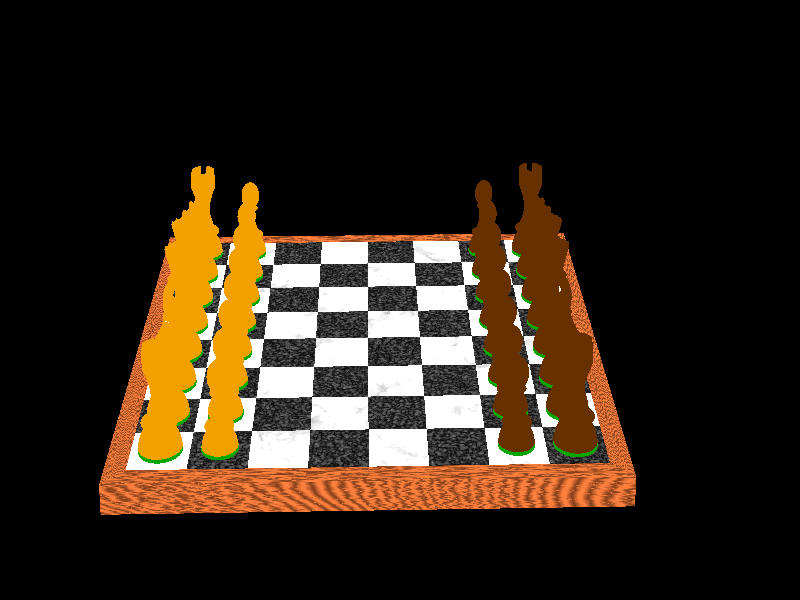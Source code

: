 global_settings { assumed_gamma 2.2 }

#include "shapes.inc"
#include "colors.inc"
#include "textures.inc"
#include "skies.inc"
#include "metals.inc"
#include "woods.inc"

#declare JUMP_START  = 0.5;
#declare JUMP_HEIGHT = 7;

camera {
    angle 0
    location <200, 75, 0>
    direction <2, 2, 2>
    up <0, 1, 0>
    right x * 2
    look_at <-3, 3, 5>
    //rotate<0, -360 * (clock + 0.000001), 0>
}

light_source {
    <800, 600, -200>
    colour White
}

#declare PawnBase = union {
    intersection {
        sphere { <0, 0, 0>, 2.5 }
        plane { -y, 0 }
    }
    cylinder {
        0, y*0.35, 2.5
        pigment { green 0.65 }
    }
}

#declare PieceBase = union {
    intersection {
        sphere { <0, 0, 0>, 3 }
        plane { -y, 0 }
    }
    cylinder {
        0, y*0.35, 3.0
        pigment { green 0.65 }
    }
}

#declare Pawn = union {
    sphere { <0, 7, 0>, 1.5 }

    sphere {
        <0, 0, 0>, 1
        scale <1.2, 0.3, 1.2>
        translate 5.5*y
    }

    intersection {
        plane { y, 5.5 }
        object {
            Hyperboloid_Y
            translate 5*y
            scale <0.5, 1, 0.5>
        }
        plane { -y, -2.5 }
    }

    sphere {
        <0, 0, 0>, 1
        scale       <2, 0.5, 2>
        translate   <0, 2.3, 0>
    }
    object { PawnBase }
}


#declare Rook = union {
    intersection {
        union {
            plane { +x, -0.5 }
            plane { -x, -0.5 }
            plane { y, 9 }
        }

        union {
            plane { +z, -0.5 }
            plane { -z, -0.5 }
            plane { y, 9 }
        }

        plane { y, 10 }
        object {
            Cylinder_Y
            scale <2, 1, 2>
        }
        object {
            Cylinder_Y
            scale <1.2, 1, 1.2>
            inverse
        }
        plane { -y, -8 }
    }

    intersection {
        plane { y, 8 }
        object {
            Hyperboloid_Y
            scale <1, 1.5, 1>
            translate 5.401924*y
        }
        plane { -y, -3 }
    }

    sphere {
        <0, 0, 0>, 1
        scale <2.5, 0.5, 2.5>
        translate 2.8*y
    }

    object { PieceBase }
}

#declare Knight = union {
    intersection {
        object {
            Cylinder_Z
            scale <17.875, 17.875, 1>
            translate <-18.625, 7, 0>
            inverse
        }

        object {
            Cylinder_Z
            scale <17.875, 17.875, 1>
            translate <18.625, 7, 0>
            inverse
        }

        object {
            Cylinder_X
            scale <1, 5.1, 5.1>
            translate <0, 11.2, -5>
            inverse
        }

        union {
            plane {
                y, 0
                rotate 30*x
                translate 9.15*y
            }
            plane {
                z, 0
                rotate -20*x
                translate 10*y
            }
        }

        union {
            plane {
                 -y, 0
                rotate 30*x
                translate 7.15*y
            }
            plane {
                y, 0
                rotate 60*x
                translate 7.3*y
            }
        }

        union {
            plane {
                y, 0
                rotate -45*y
            }
            plane {
                y, 0
                rotate 45*z
            }
            translate 9*y
        }

        object { Cylinder_Y scale <2, 1, 2> }
        sphere { <0, 7, 0>, 4 }
    }

    sphere {
        <0, 0, 0>, 1
        scale <2.5, 0.5, 2.5>
    }

    object { PieceBase }
}

#declare Bishop = union {
    sphere { <0, 10.8, 0>, 0.4 }
    intersection {
        union {
            plane { -z, -0.25 }
            plane { +z, -0.25 }
            plane { y, 0  }
            rotate 30*x
            translate 8.5*y
        }

        sphere {
            <0, 0, 0>, 1
            scale <1.4, 2.1, 1.4>
            translate 8.4*y
        }

        plane { -y, -7 }
    }

    sphere {
        <0, 0, 0>, 1
        scale <1.5, 0.4, 1.5>
        translate 7*y
    }

    intersection {
        plane { y, 7 }
        object {
            Hyperboloid_Y
            scale <0.6, 1.4, 0.6>
            translate 7*y
        }
        plane { -y, -3 }
    }

    sphere { <0, 0, 0>, 1
        scale <2.5, 0.5, 2.5>
        translate 2.8*y
    }

    object { PieceBase }
}

#declare QueenAndKing = union {
    sphere { <0, 10.5, 0>, 1.5 }

    intersection {
        union {
            sphere { <1.75, 12, 0>, 0.9  rotate 150*y }
            sphere { <1.75, 12, 0>, 0.9  rotate 120*y }
            sphere { <1.75, 12, 0>, 0.9  rotate 90*y }
            sphere { <1.75, 12, 0>, 0.9  rotate 60*y }
            sphere { <1.75, 12, 0>, 0.9  rotate 30*y }
            sphere { <1.75, 12, 0>, 0.9  }
            sphere { <1.75, 12, 0>, 0.9  rotate -30*y }
            sphere { <1.75, 12, 0>, 0.9  rotate -60*y }
            sphere { <1.75, 12, 0>, 0.9  rotate -90*y }
            sphere { <1.75, 12, 0>, 0.9  rotate -120*y }
            sphere { <1.75, 12, 0>, 0.9  rotate -150*y }
            sphere { <1.75, 12, 0>, 0.9  rotate  180*y }
            inverse
        }

        plane { y, 11.5 }

        object {
            QCone_Y
            scale <1, 3, 1>
            translate 5*y
        }

        plane { -y, -8 }
    }

    sphere {
        <0, 0, 0>, 1
        scale <1.8, 0.4, 1.8>
        translate 8*y
    }

    intersection {
        plane { y, 8 }
        object {
            Hyperboloid_Y
            scale <0.7, 1.6, 0.7>
            translate 7*y
        }
        plane { -y, -3 }
    }

    sphere { <0, 0, 0>, 1
        scale <2.5, 0.5, 2.5>
        translate 2.8*y
    }

    object { PieceBase }
}

#declare Queen = union {
    sphere { <0, 12.3, 0>, 0.4 }
    object { QueenAndKing }
}

#declare King = union {
    intersection {
        union {
            intersection {
                plane { y, 13 }
                plane { -y, -12.5 }
            }

            intersection {
                plane { +x, 0.25 }
                plane { -x, 0.25 }
            }
        }

        plane { +z,  0.25 }
        plane { -z,  0.25 }
        plane { +x,  0.75 }
        plane { -x,  0.75 }
        plane { +y,  13.5  }
        plane { -y,  -11.5  }
    }

    object { QueenAndKing }
}

#declare WWood = texture {
    T_Silver_3B
}

#declare BWood = texture {
    T_Gold_3C
}

#declare WPawn = object {
    Pawn

    bounded_by {
        sphere { <0, 4, 0>, 4.72 }
    }

    texture {
        WWood
        pigment { quick_color red 0.95 green 0.62 }
    }
}

#declare BPawn = object {
    Pawn

    bounded_by { sphere { <0, 4, 0>, 4.72 } }

    texture {
        BWood
        pigment { quick_color red 0.4 green 0.2 }
    }
}

#declare WRook = object {
    Rook

    bounded_by { sphere { <0, 5, 0>, 5.831 } }

    texture {
        WWood
        pigment { quick_color red 0.95 green 0.62 }
    }
}

#declare BRook = object {
    Rook

    bounded_by { sphere { <0, 5, 0>, 5.831 } }

    texture {
        BWood
        pigment { quick_color red 0.4 green 0.2 }
    }
}

#declare WKnight = object {
    Knight

    bounded_by { sphere { <0, 5, 0>, 5.831 } }

    texture {
        WWood
        pigment { quick_color red 0.95 green 0.62 }
    }
}

#declare BKnight = object {
    Knight
    rotate 180*y

    bounded_by { sphere { <0, 5, 0>, 5.831 } }

    texture {
        BWood
        pigment { quick_color red 0.4 green 0.2 }
    }
}

#declare WBishop = object {
    Bishop

    bounded_by { sphere { <0, 5.5, 0>, 6.265 } }

    texture {
        WWood
        pigment { quick_color red 0.95 green 0.62 }
    }
}

#declare BBishop = object {
    Bishop
    rotate 180*y

    bounded_by { sphere { <0, 5.5 ,0>, 6.265 } }

    texture {
        BWood
        pigment { quick_color red 0.4 green 0.2 }
    }
}

#declare WQueen = object {
    Queen

    bounded_by {
        intersection {
            sphere { <0, 6, 0>, 6.71 }
            object {
                Cylinder_Y
                scale <3, 1, 3>
            }
        }
    }

    texture {
        WWood
        pigment { quick_color red 0.95 green 0.62 }
    }
}

#declare BQueen = object {
    Queen

    bounded_by {
        intersection {
            sphere { <0, 6, 0>, 6.71 }
            object {
                Cylinder_Y
                scale <3, 1, 3>
            }
        }
    }

    texture {
        BWood
        pigment { quick_color red 0.4 green 0.2 }
    }
}

#declare WKing = object {
    King

    bounded_by {
        intersection {
            sphere { <0, 6.5, 0>, 7.16 }
            object {
                Cylinder_Y
                scale <3, 1, 3>
            }
        }
    }

    texture {
        WWood
        pigment { quick_color red 0.95 green 0.62 }
    }
}

#declare BKing = object {
    King

    bounded_by {
        intersection {
            sphere { <0, 6.5, 0>, 7.16 }
            object {
                Cylinder_Y
                scale <3, 1, 3>
            }
        }
    }

    texture {
        BWood
        pigment { quick_color red 0.4 green 0.2 }
    }
}

#declare Ground = plane {
    y, -80
    pigment { blue 0.65 }
    finish {
        ambient 0.25
        diffuse 0.5
    }
}

#declare FarSide = union {
    object { BPawn translate <-28, 0, 20> }
    object { BPawn translate <-20, 0, 20> }
    object { BPawn translate <-12, 0, 20> }
    object { BPawn translate < -4, 0, 20> }
    object { BPawn translate <  4, 0, 20> }
    object { BPawn translate < 12, 0, 20> }
    object { BPawn translate < 20, 0, 20> }
    object { BPawn translate < 28, 0, 20> }

    object { BRook   translate <-28, 0, 28> }
    object { BKnight translate <-20, 0, 28> }
    object { BBishop translate <-12, 0, 28> }
    object { BQueen  translate < -4, 0, 28> }
    object { BKing   translate <  4, 0, 28> }
    object { BBishop translate < 12, 0, 28> }
    object { BKnight translate < 20, 0, 28> }
    object { BRook   translate < 28, 0, 28> }
}

#declare NearSide = union {
    object { WPawn translate <-28, 0, -20> }
    object { WPawn translate <-20, 0, -20> }
    object { WPawn translate <-12, 0, -20> }
    object { WPawn translate < -4, 0, -20> }
    object { WPawn translate <  4, 0, -20> }
    object { WPawn translate < 12, 0, -20> }
    object { WPawn translate < 20, 0, -20> }
    object { WPawn translate < 28, 0, -20> }

    object { WRook   translate <-28, 0, -28> }
    object { WKnight translate <-20, 0, -28> }
    object { WBishop translate <-12, 0, -28> }
    object { WQueen  translate < -4, 0, -28> }
    object { WKing   translate <  4, 0, -28> }
    object { WBishop translate < 12, 0, -28> }
    object { WKnight translate < 20, 0, -28> }

    #declare startX = 28;
    #declare startZ = -28;
    #declare endZ = -4;
    #if (clock < 16)
        object { WRook   translate < startX, clock, startZ + clock * 1.06> }
    #else
        object { WRook   translate < startX, 30-clock, startZ + clock * 1.06> }
    #end
}

#declare Pieces = union {
    object { NearSide }
    object { FarSide }

    bounded_by {
        intersection {
            plane { y, 13.5 }
            sphere { -30*y, 63 }
        }
    }
}

#declare FramePiece = intersection {
    plane { +y, -0.15 }
    plane { -y, 3 }
    plane { -z, 35 }
    plane { <-1, 0, 1>, 0 }
    plane { < 1, 0, 1>, 0 }
}

#declare Frame = union {
    union {
        object { FramePiece }
        object {
            FramePiece
            rotate 180*y
        }
        texture {
            T_Wood20
            scale 2
            rotate y*87
            translate x*1
            finish {
                specular 1
                roughness 0.02
                ambient 0.35
            }
        }
    }

    union {
        object {
            FramePiece
            rotate -90*y
        }
        object {
            FramePiece
            rotate  90*y
        }
        texture {
            T_Wood20
            scale 2
            rotate y*2
            finish {
                specular 1
                roughness 0.02
                ambient 0.35
            }
        }
    }
}

#declare Board = box {
    <-32, -1, -32> <32, 0, 32>
    texture {
       tiles {
           texture {
               pigment {
                   wrinkles
                   turbulence 1.0
                   colour_map {
                       [0.0 0.7 colour White
                              colour White]
                       [0.7 0.9 colour White
                              colour red 0.8 green 0.8 blue 0.8]
                       [0.9 1.0 colour red 0.8 green 0.8 blue 0.8
                              colour red 0.5 green 0.5 blue 0.5]
                   }
                   scale <0.6, 1, 0.6>
                   rotate -30*y
               }
               finish {
                   specular 1
                   roughness 0.02
                   reflection 0.25
               }
           }

           tile2
           texture {
               pigment {
                   granite
                   scale <0.3, 1, 0.3>
                   colour_map {
                       [0 1 colour Black
                       colour red 0.5 green 0.5 blue 0.5]
                   }
               }
               finish {
                   specular 1
                   roughness 0.02
                   reflection 0.25
               }
            }
        }
        scale <8, 1, 8>
    }
}

/* Table */
#declare Table = union {
   intersection {
      plane { +y, -3 }
      plane { -y,  8 }
      sphere { <0, -5.5, 0>, 55 }
   }

   intersection {
      plane { y, -8 }
      object {
         Hyperboloid_Y
         scale <10, 20, 10>
         translate -20*y
      }
   }

   pigment {
      granite
      scale 6
   }
   finish {
      specular 1
      roughness 0.02
      reflection 0.3
   }
}

object { Pieces }
object { Board }
object { Frame }
//object { Ground }
//object { Table }
//sky_sphere { SkySphere }
